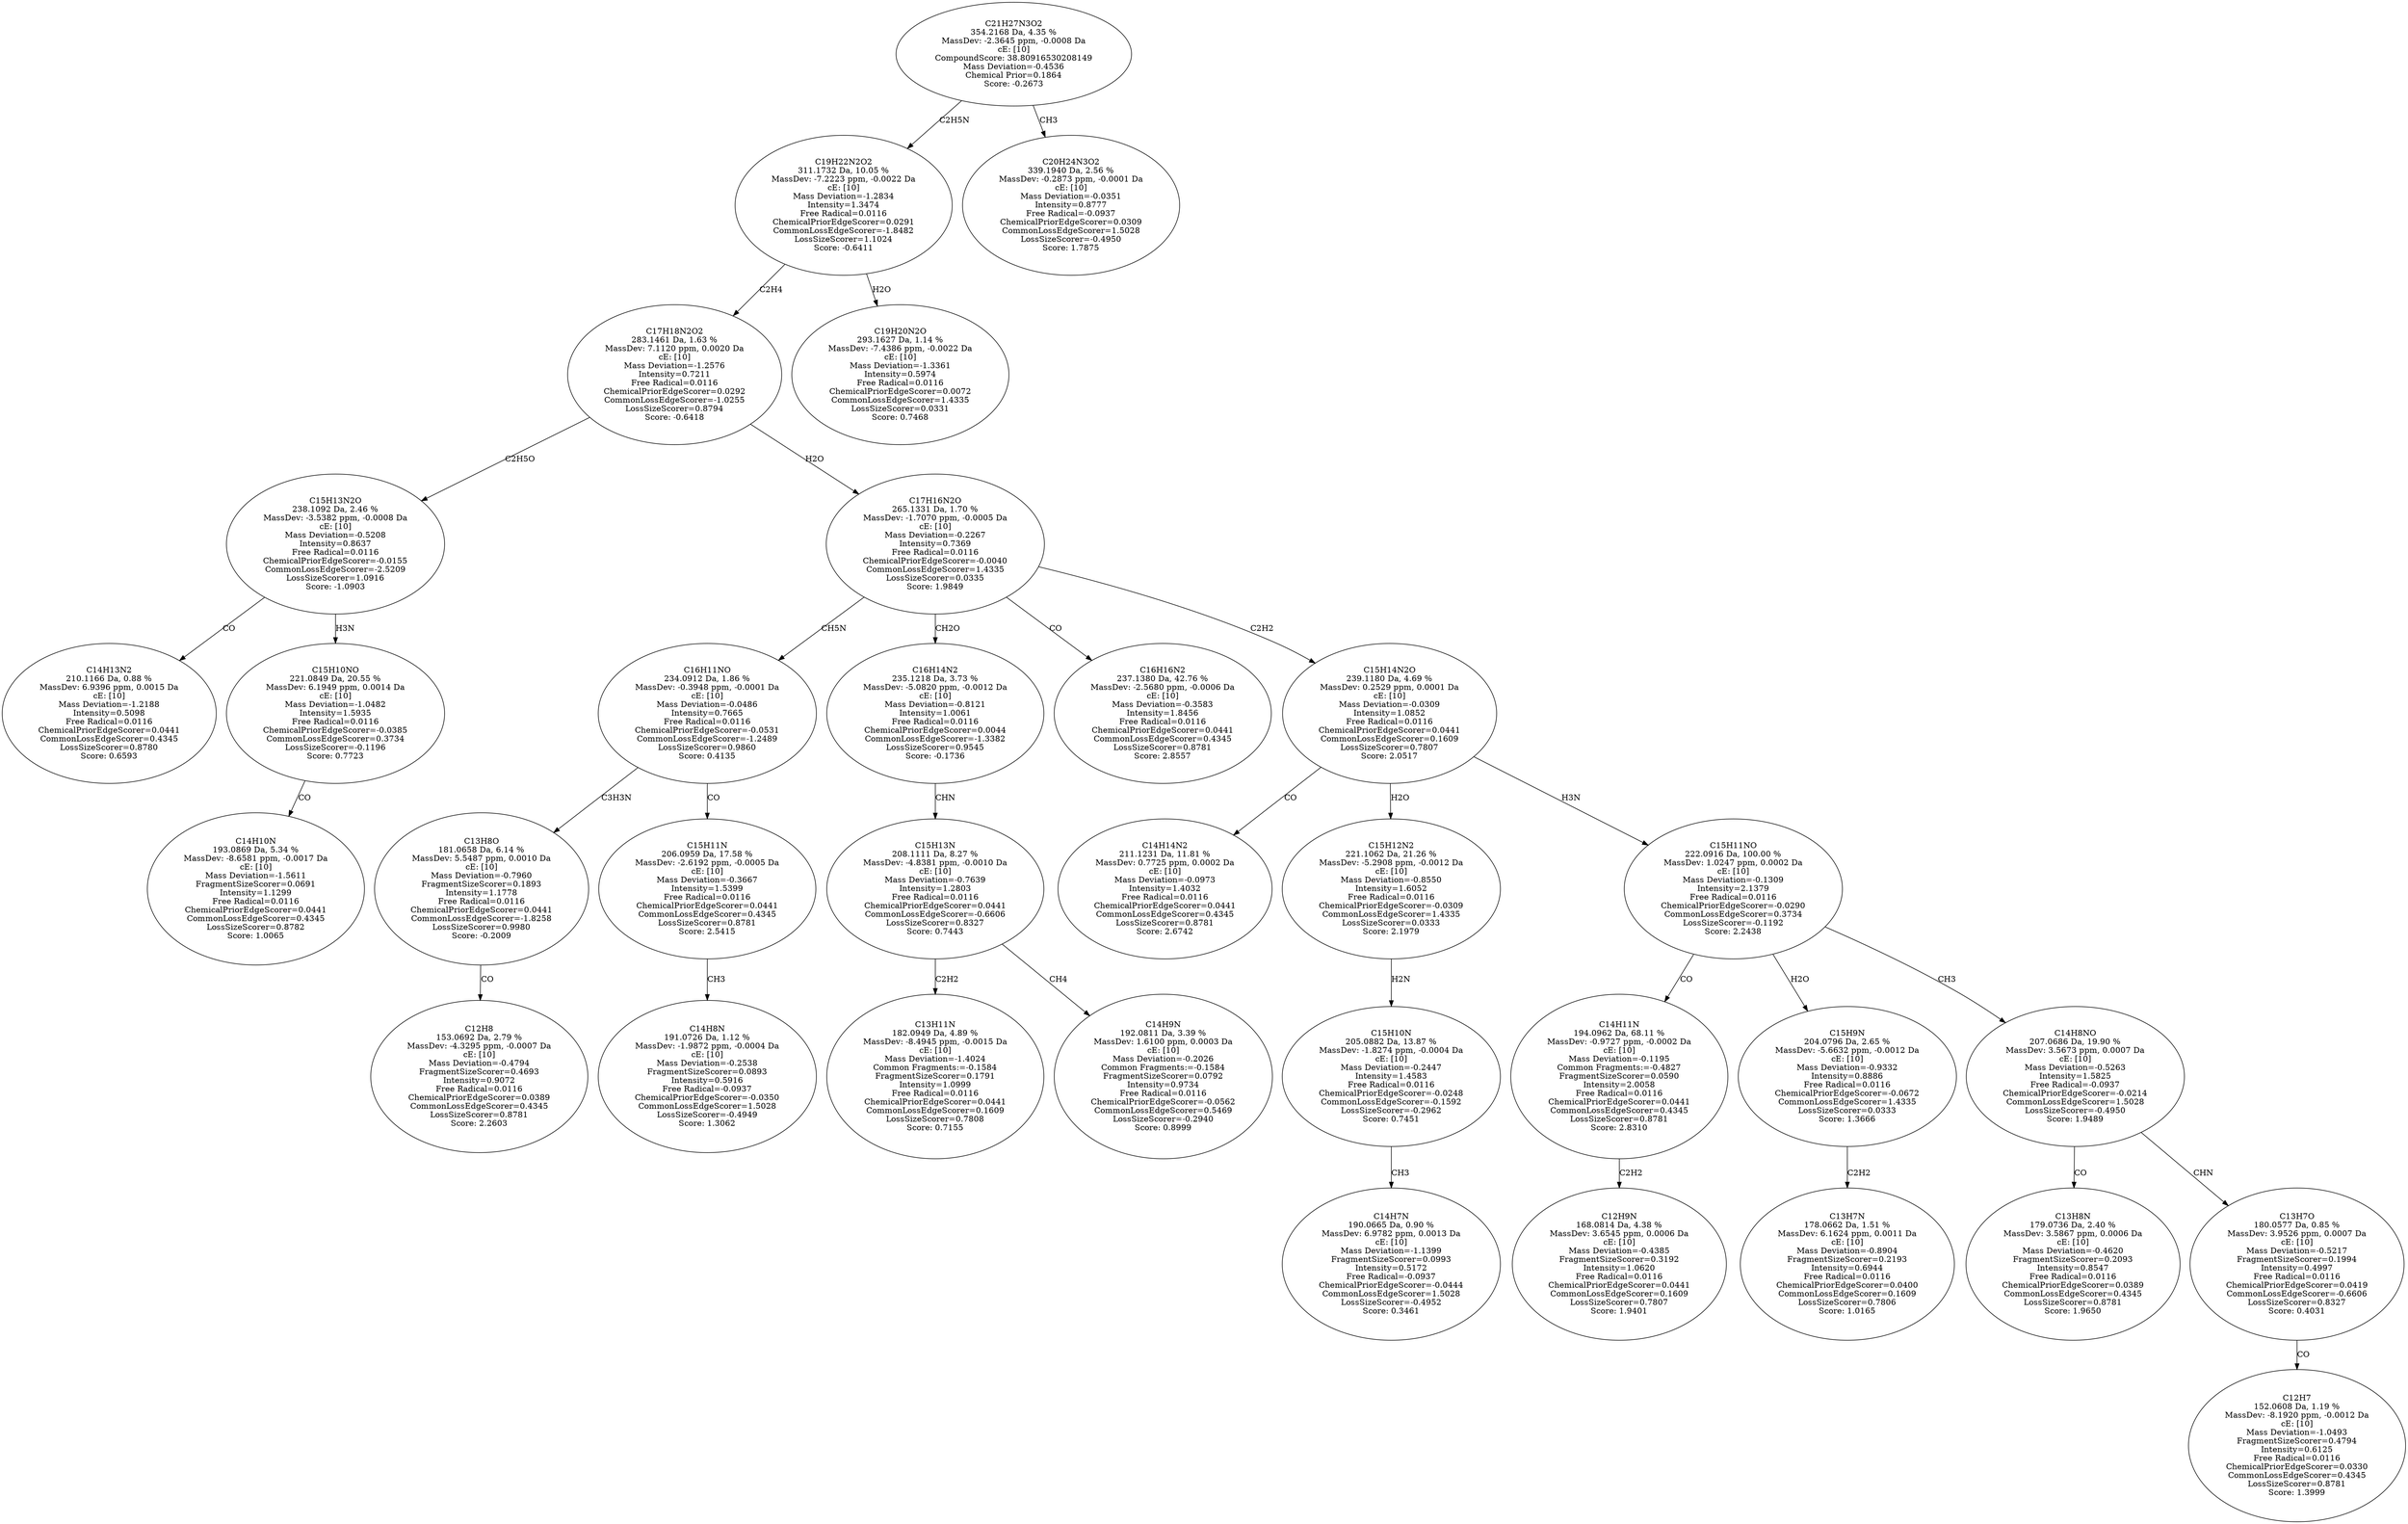 strict digraph {
v1 [label="C14H13N2\n210.1166 Da, 0.88 %\nMassDev: 6.9396 ppm, 0.0015 Da\ncE: [10]\nMass Deviation=-1.2188\nIntensity=0.5098\nFree Radical=0.0116\nChemicalPriorEdgeScorer=0.0441\nCommonLossEdgeScorer=0.4345\nLossSizeScorer=0.8780\nScore: 0.6593"];
v2 [label="C14H10N\n193.0869 Da, 5.34 %\nMassDev: -8.6581 ppm, -0.0017 Da\ncE: [10]\nMass Deviation=-1.5611\nFragmentSizeScorer=0.0691\nIntensity=1.1299\nFree Radical=0.0116\nChemicalPriorEdgeScorer=0.0441\nCommonLossEdgeScorer=0.4345\nLossSizeScorer=0.8782\nScore: 1.0065"];
v3 [label="C15H10NO\n221.0849 Da, 20.55 %\nMassDev: 6.1949 ppm, 0.0014 Da\ncE: [10]\nMass Deviation=-1.0482\nIntensity=1.5935\nFree Radical=0.0116\nChemicalPriorEdgeScorer=-0.0385\nCommonLossEdgeScorer=0.3734\nLossSizeScorer=-0.1196\nScore: 0.7723"];
v4 [label="C15H13N2O\n238.1092 Da, 2.46 %\nMassDev: -3.5382 ppm, -0.0008 Da\ncE: [10]\nMass Deviation=-0.5208\nIntensity=0.8637\nFree Radical=0.0116\nChemicalPriorEdgeScorer=-0.0155\nCommonLossEdgeScorer=-2.5209\nLossSizeScorer=1.0916\nScore: -1.0903"];
v5 [label="C12H8\n153.0692 Da, 2.79 %\nMassDev: -4.3295 ppm, -0.0007 Da\ncE: [10]\nMass Deviation=-0.4794\nFragmentSizeScorer=0.4693\nIntensity=0.9072\nFree Radical=0.0116\nChemicalPriorEdgeScorer=0.0389\nCommonLossEdgeScorer=0.4345\nLossSizeScorer=0.8781\nScore: 2.2603"];
v6 [label="C13H8O\n181.0658 Da, 6.14 %\nMassDev: 5.5487 ppm, 0.0010 Da\ncE: [10]\nMass Deviation=-0.7960\nFragmentSizeScorer=0.1893\nIntensity=1.1778\nFree Radical=0.0116\nChemicalPriorEdgeScorer=0.0441\nCommonLossEdgeScorer=-1.8258\nLossSizeScorer=0.9980\nScore: -0.2009"];
v7 [label="C14H8N\n191.0726 Da, 1.12 %\nMassDev: -1.9872 ppm, -0.0004 Da\ncE: [10]\nMass Deviation=-0.2538\nFragmentSizeScorer=0.0893\nIntensity=0.5916\nFree Radical=-0.0937\nChemicalPriorEdgeScorer=-0.0350\nCommonLossEdgeScorer=1.5028\nLossSizeScorer=-0.4949\nScore: 1.3062"];
v8 [label="C15H11N\n206.0959 Da, 17.58 %\nMassDev: -2.6192 ppm, -0.0005 Da\ncE: [10]\nMass Deviation=-0.3667\nIntensity=1.5399\nFree Radical=0.0116\nChemicalPriorEdgeScorer=0.0441\nCommonLossEdgeScorer=0.4345\nLossSizeScorer=0.8781\nScore: 2.5415"];
v9 [label="C16H11NO\n234.0912 Da, 1.86 %\nMassDev: -0.3948 ppm, -0.0001 Da\ncE: [10]\nMass Deviation=-0.0486\nIntensity=0.7665\nFree Radical=0.0116\nChemicalPriorEdgeScorer=-0.0531\nCommonLossEdgeScorer=-1.2489\nLossSizeScorer=0.9860\nScore: 0.4135"];
v10 [label="C13H11N\n182.0949 Da, 4.89 %\nMassDev: -8.4945 ppm, -0.0015 Da\ncE: [10]\nMass Deviation=-1.4024\nCommon Fragments:=-0.1584\nFragmentSizeScorer=0.1791\nIntensity=1.0999\nFree Radical=0.0116\nChemicalPriorEdgeScorer=0.0441\nCommonLossEdgeScorer=0.1609\nLossSizeScorer=0.7808\nScore: 0.7155"];
v11 [label="C14H9N\n192.0811 Da, 3.39 %\nMassDev: 1.6100 ppm, 0.0003 Da\ncE: [10]\nMass Deviation=-0.2026\nCommon Fragments:=-0.1584\nFragmentSizeScorer=0.0792\nIntensity=0.9734\nFree Radical=0.0116\nChemicalPriorEdgeScorer=-0.0562\nCommonLossEdgeScorer=0.5469\nLossSizeScorer=-0.2940\nScore: 0.8999"];
v12 [label="C15H13N\n208.1111 Da, 8.27 %\nMassDev: -4.8381 ppm, -0.0010 Da\ncE: [10]\nMass Deviation=-0.7639\nIntensity=1.2803\nFree Radical=0.0116\nChemicalPriorEdgeScorer=0.0441\nCommonLossEdgeScorer=-0.6606\nLossSizeScorer=0.8327\nScore: 0.7443"];
v13 [label="C16H14N2\n235.1218 Da, 3.73 %\nMassDev: -5.0820 ppm, -0.0012 Da\ncE: [10]\nMass Deviation=-0.8121\nIntensity=1.0061\nFree Radical=0.0116\nChemicalPriorEdgeScorer=0.0044\nCommonLossEdgeScorer=-1.3382\nLossSizeScorer=0.9545\nScore: -0.1736"];
v14 [label="C16H16N2\n237.1380 Da, 42.76 %\nMassDev: -2.5680 ppm, -0.0006 Da\ncE: [10]\nMass Deviation=-0.3583\nIntensity=1.8456\nFree Radical=0.0116\nChemicalPriorEdgeScorer=0.0441\nCommonLossEdgeScorer=0.4345\nLossSizeScorer=0.8781\nScore: 2.8557"];
v15 [label="C14H14N2\n211.1231 Da, 11.81 %\nMassDev: 0.7725 ppm, 0.0002 Da\ncE: [10]\nMass Deviation=-0.0973\nIntensity=1.4032\nFree Radical=0.0116\nChemicalPriorEdgeScorer=0.0441\nCommonLossEdgeScorer=0.4345\nLossSizeScorer=0.8781\nScore: 2.6742"];
v16 [label="C14H7N\n190.0665 Da, 0.90 %\nMassDev: 6.9782 ppm, 0.0013 Da\ncE: [10]\nMass Deviation=-1.1399\nFragmentSizeScorer=0.0993\nIntensity=0.5172\nFree Radical=-0.0937\nChemicalPriorEdgeScorer=-0.0444\nCommonLossEdgeScorer=1.5028\nLossSizeScorer=-0.4952\nScore: 0.3461"];
v17 [label="C15H10N\n205.0882 Da, 13.87 %\nMassDev: -1.8274 ppm, -0.0004 Da\ncE: [10]\nMass Deviation=-0.2447\nIntensity=1.4583\nFree Radical=0.0116\nChemicalPriorEdgeScorer=-0.0248\nCommonLossEdgeScorer=-0.1592\nLossSizeScorer=-0.2962\nScore: 0.7451"];
v18 [label="C15H12N2\n221.1062 Da, 21.26 %\nMassDev: -5.2908 ppm, -0.0012 Da\ncE: [10]\nMass Deviation=-0.8550\nIntensity=1.6052\nFree Radical=0.0116\nChemicalPriorEdgeScorer=-0.0309\nCommonLossEdgeScorer=1.4335\nLossSizeScorer=0.0333\nScore: 2.1979"];
v19 [label="C12H9N\n168.0814 Da, 4.38 %\nMassDev: 3.6545 ppm, 0.0006 Da\ncE: [10]\nMass Deviation=-0.4385\nFragmentSizeScorer=0.3192\nIntensity=1.0620\nFree Radical=0.0116\nChemicalPriorEdgeScorer=0.0441\nCommonLossEdgeScorer=0.1609\nLossSizeScorer=0.7807\nScore: 1.9401"];
v20 [label="C14H11N\n194.0962 Da, 68.11 %\nMassDev: -0.9727 ppm, -0.0002 Da\ncE: [10]\nMass Deviation=-0.1195\nCommon Fragments:=-0.4827\nFragmentSizeScorer=0.0590\nIntensity=2.0058\nFree Radical=0.0116\nChemicalPriorEdgeScorer=0.0441\nCommonLossEdgeScorer=0.4345\nLossSizeScorer=0.8781\nScore: 2.8310"];
v21 [label="C13H7N\n178.0662 Da, 1.51 %\nMassDev: 6.1624 ppm, 0.0011 Da\ncE: [10]\nMass Deviation=-0.8904\nFragmentSizeScorer=0.2193\nIntensity=0.6944\nFree Radical=0.0116\nChemicalPriorEdgeScorer=0.0400\nCommonLossEdgeScorer=0.1609\nLossSizeScorer=0.7806\nScore: 1.0165"];
v22 [label="C15H9N\n204.0796 Da, 2.65 %\nMassDev: -5.6632 ppm, -0.0012 Da\ncE: [10]\nMass Deviation=-0.9332\nIntensity=0.8886\nFree Radical=0.0116\nChemicalPriorEdgeScorer=-0.0672\nCommonLossEdgeScorer=1.4335\nLossSizeScorer=0.0333\nScore: 1.3666"];
v23 [label="C13H8N\n179.0736 Da, 2.40 %\nMassDev: 3.5867 ppm, 0.0006 Da\ncE: [10]\nMass Deviation=-0.4620\nFragmentSizeScorer=0.2093\nIntensity=0.8547\nFree Radical=0.0116\nChemicalPriorEdgeScorer=0.0389\nCommonLossEdgeScorer=0.4345\nLossSizeScorer=0.8781\nScore: 1.9650"];
v24 [label="C12H7\n152.0608 Da, 1.19 %\nMassDev: -8.1920 ppm, -0.0012 Da\ncE: [10]\nMass Deviation=-1.0493\nFragmentSizeScorer=0.4794\nIntensity=0.6125\nFree Radical=0.0116\nChemicalPriorEdgeScorer=0.0330\nCommonLossEdgeScorer=0.4345\nLossSizeScorer=0.8781\nScore: 1.3999"];
v25 [label="C13H7O\n180.0577 Da, 0.85 %\nMassDev: 3.9526 ppm, 0.0007 Da\ncE: [10]\nMass Deviation=-0.5217\nFragmentSizeScorer=0.1994\nIntensity=0.4997\nFree Radical=0.0116\nChemicalPriorEdgeScorer=0.0419\nCommonLossEdgeScorer=-0.6606\nLossSizeScorer=0.8327\nScore: 0.4031"];
v26 [label="C14H8NO\n207.0686 Da, 19.90 %\nMassDev: 3.5673 ppm, 0.0007 Da\ncE: [10]\nMass Deviation=-0.5263\nIntensity=1.5825\nFree Radical=-0.0937\nChemicalPriorEdgeScorer=-0.0214\nCommonLossEdgeScorer=1.5028\nLossSizeScorer=-0.4950\nScore: 1.9489"];
v27 [label="C15H11NO\n222.0916 Da, 100.00 %\nMassDev: 1.0247 ppm, 0.0002 Da\ncE: [10]\nMass Deviation=-0.1309\nIntensity=2.1379\nFree Radical=0.0116\nChemicalPriorEdgeScorer=-0.0290\nCommonLossEdgeScorer=0.3734\nLossSizeScorer=-0.1192\nScore: 2.2438"];
v28 [label="C15H14N2O\n239.1180 Da, 4.69 %\nMassDev: 0.2529 ppm, 0.0001 Da\ncE: [10]\nMass Deviation=-0.0309\nIntensity=1.0852\nFree Radical=0.0116\nChemicalPriorEdgeScorer=0.0441\nCommonLossEdgeScorer=0.1609\nLossSizeScorer=0.7807\nScore: 2.0517"];
v29 [label="C17H16N2O\n265.1331 Da, 1.70 %\nMassDev: -1.7070 ppm, -0.0005 Da\ncE: [10]\nMass Deviation=-0.2267\nIntensity=0.7369\nFree Radical=0.0116\nChemicalPriorEdgeScorer=-0.0040\nCommonLossEdgeScorer=1.4335\nLossSizeScorer=0.0335\nScore: 1.9849"];
v30 [label="C17H18N2O2\n283.1461 Da, 1.63 %\nMassDev: 7.1120 ppm, 0.0020 Da\ncE: [10]\nMass Deviation=-1.2576\nIntensity=0.7211\nFree Radical=0.0116\nChemicalPriorEdgeScorer=0.0292\nCommonLossEdgeScorer=-1.0255\nLossSizeScorer=0.8794\nScore: -0.6418"];
v31 [label="C19H20N2O\n293.1627 Da, 1.14 %\nMassDev: -7.4386 ppm, -0.0022 Da\ncE: [10]\nMass Deviation=-1.3361\nIntensity=0.5974\nFree Radical=0.0116\nChemicalPriorEdgeScorer=0.0072\nCommonLossEdgeScorer=1.4335\nLossSizeScorer=0.0331\nScore: 0.7468"];
v32 [label="C19H22N2O2\n311.1732 Da, 10.05 %\nMassDev: -7.2223 ppm, -0.0022 Da\ncE: [10]\nMass Deviation=-1.2834\nIntensity=1.3474\nFree Radical=0.0116\nChemicalPriorEdgeScorer=0.0291\nCommonLossEdgeScorer=-1.8482\nLossSizeScorer=1.1024\nScore: -0.6411"];
v33 [label="C20H24N3O2\n339.1940 Da, 2.56 %\nMassDev: -0.2873 ppm, -0.0001 Da\ncE: [10]\nMass Deviation=-0.0351\nIntensity=0.8777\nFree Radical=-0.0937\nChemicalPriorEdgeScorer=0.0309\nCommonLossEdgeScorer=1.5028\nLossSizeScorer=-0.4950\nScore: 1.7875"];
v34 [label="C21H27N3O2\n354.2168 Da, 4.35 %\nMassDev: -2.3645 ppm, -0.0008 Da\ncE: [10]\nCompoundScore: 38.80916530208149\nMass Deviation=-0.4536\nChemical Prior=0.1864\nScore: -0.2673"];
v4 -> v1 [label="CO"];
v3 -> v2 [label="CO"];
v4 -> v3 [label="H3N"];
v30 -> v4 [label="C2H5O"];
v6 -> v5 [label="CO"];
v9 -> v6 [label="C3H3N"];
v8 -> v7 [label="CH3"];
v9 -> v8 [label="CO"];
v29 -> v9 [label="CH5N"];
v12 -> v10 [label="C2H2"];
v12 -> v11 [label="CH4"];
v13 -> v12 [label="CHN"];
v29 -> v13 [label="CH2O"];
v29 -> v14 [label="CO"];
v28 -> v15 [label="CO"];
v17 -> v16 [label="CH3"];
v18 -> v17 [label="H2N"];
v28 -> v18 [label="H2O"];
v20 -> v19 [label="C2H2"];
v27 -> v20 [label="CO"];
v22 -> v21 [label="C2H2"];
v27 -> v22 [label="H2O"];
v26 -> v23 [label="CO"];
v25 -> v24 [label="CO"];
v26 -> v25 [label="CHN"];
v27 -> v26 [label="CH3"];
v28 -> v27 [label="H3N"];
v29 -> v28 [label="C2H2"];
v30 -> v29 [label="H2O"];
v32 -> v30 [label="C2H4"];
v32 -> v31 [label="H2O"];
v34 -> v32 [label="C2H5N"];
v34 -> v33 [label="CH3"];
}